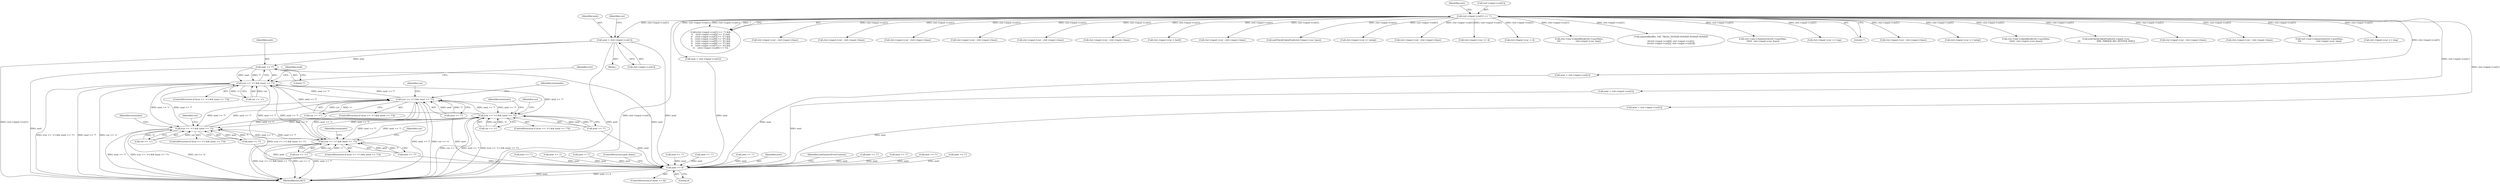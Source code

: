 digraph "0_Chrome_d0947db40187f4708c58e64cbd6013faf9eddeed_37@array" {
"1000549" [label="(Call,next = ctxt->input->cur[1])"];
"1001427" [label="(Call,ctxt->input->cur[1] == '!')"];
"1000613" [label="(Call,next == '?')"];
"1000609" [label="(Call,(cur == '<') && (next == '?'))"];
"1001310" [label="(Call,(cur == '<') && (next == '?'))"];
"1002118" [label="(Call,(cur == '<') && (next == '?'))"];
"1002509" [label="(Call,(cur == '<') && (next == '?'))"];
"1002720" [label="(Call,(cur == '<') && (next == '?'))"];
"1003193" [label="(Call,next == 0)"];
"1001427" [label="(Call,ctxt->input->cur[1] == '!')"];
"1003197" [label="(Identifier,xmlGenericErrorContext)"];
"1001426" [label="(Call,(ctxt->input->cur[1] == '!') &&\n\t\t    (ctxt->input->cur[2] == '[') &&\n\t\t    (ctxt->input->cur[3] == 'C') &&\n\t\t    (ctxt->input->cur[4] == 'D') &&\n\t\t    (ctxt->input->cur[5] == 'A') &&\n\t\t    (ctxt->input->cur[6] == 'T') &&\n\t\t    (ctxt->input->cur[7] == 'A') &&\n\t\t    (ctxt->input->cur[8] == '['))"];
"1002510" [label="(Call,cur == '<')"];
"1001441" [label="(Identifier,ctxt)"];
"1003423" [label="(MethodReturn,RET)"];
"1002685" [label="(Call,ctxt->input->cur - ctxt->input->base)"];
"1000615" [label="(Literal,'?')"];
"1002761" [label="(Identifier,cur)"];
"1002162" [label="(Call,next == '!')"];
"1000378" [label="(Call,ctxt->input->cur - ctxt->input->base)"];
"1001355" [label="(Call,next == '!')"];
"1002724" [label="(Call,next == '?')"];
"1002474" [label="(Call,ctxt->input->cur - ctxt->input->base)"];
"1000485" [label="(Block,)"];
"1000321" [label="(Call,ctxt->input->cur - ctxt->input->base)"];
"1002118" [label="(Call,(cur == '<') && (next == '?'))"];
"1000549" [label="(Call,next = ctxt->input->cur[1])"];
"1000551" [label="(Call,ctxt->input->cur[1])"];
"1002874" [label="(Call,ctxt->input->cur - ctxt->input->base)"];
"1002509" [label="(Call,(cur == '<') && (next == '?'))"];
"1002661" [label="(Call,ctxt->input->cur - ctxt->input->base)"];
"1001321" [label="(Identifier,terminate)"];
"1002719" [label="(ControlStructure,if ((cur == '<') && (next == '?')))"];
"1002402" [label="(Call,next == '!')"];
"1002122" [label="(Call,next == '?')"];
"1001521" [label="(Call,next == '!')"];
"1002764" [label="(Call,next == '!')"];
"1001576" [label="(Call,ctxt->input->cur > lastlt)"];
"1002059" [label="(Call,ctxt->input->cur - ctxt->input->base)"];
"1002119" [label="(Call,cur == '<')"];
"1002159" [label="(Identifier,cur)"];
"1001880" [label="(Call,xmlCheckCdataPush(ctxt->input->cur, base))"];
"1001298" [label="(Call,next == '/')"];
"1001659" [label="(Call,ctxt->input->cur >= lastgt)"];
"1003192" [label="(ControlStructure,if (next == 0))"];
"1002720" [label="(Call,(cur == '<') && (next == '?'))"];
"1001338" [label="(Call,next != '!')"];
"1003199" [label="(ControlStructure,goto done;)"];
"1000814" [label="(Identifier,ctxt)"];
"1001935" [label="(Call,ctxt->input->cur - ctxt->input->base)"];
"1001384" [label="(Call,ctxt->input->cur += 4)"];
"1002731" [label="(Identifier,terminate)"];
"1000619" [label="(Identifier,avail)"];
"1001398" [label="(Call,ctxt->input->cur -= 4)"];
"1002520" [label="(Identifier,terminate)"];
"1001314" [label="(Call,next == '?')"];
"1001831" [label="(Call,ctxt->sax->cdataBlock(ctxt->userData,\n\t\t\t\t                      ctxt->input->cur, tmp))"];
"1003389" [label="(Call,snprintf(buffer, 149, \"Bytes: 0x%02X 0x%02X 0x%02X 0x%02X\n\",\n\t\t\tctxt->input->cur[0], ctxt->input->cur[1],\n\t\t\tctxt->input->cur[2], ctxt->input->cur[3]))"];
"1002117" [label="(ControlStructure,if ((cur == '<') && (next == '?')))"];
"1002499" [label="(Call,next = ctxt->input->cur[1])"];
"1001309" [label="(ControlStructure,if ((cur == '<') && (next == '?')))"];
"1000613" [label="(Call,next == '?')"];
"1002108" [label="(Call,next = ctxt->input->cur[1])"];
"1000608" [label="(ControlStructure,if ((cur == '<') && (next == '?')))"];
"1002545" [label="(Identifier,cur)"];
"1000614" [label="(Identifier,next)"];
"1002607" [label="(Call,next == '!')"];
"1002006" [label="(Call,ctxt->sax->characters(ctxt->userData,\n \t\t\t\t\t\t  ctxt->input->cur, base))"];
"1001803" [label="(Call,ctxt->input->cur += tmp)"];
"1001274" [label="(Call,next = ctxt->input->cur[1])"];
"1001435" [label="(Literal,'!')"];
"1001310" [label="(Call,(cur == '<') && (next == '?'))"];
"1002129" [label="(Identifier,terminate)"];
"1000465" [label="(Call,ctxt->input->cur - ctxt->input->base)"];
"1000954" [label="(Call,ctxt->input->cur >= lastgt)"];
"1002508" [label="(ControlStructure,if ((cur == '<') && (next == '?')))"];
"1001311" [label="(Call,cur == '<')"];
"1002721" [label="(Call,cur == '<')"];
"1003193" [label="(Call,next == 0)"];
"1001987" [label="(Call,ctxt->sax->cdataBlock(ctxt->userData,\n\t\t\t\t\t\t  ctxt->input->cur, base))"];
"1002548" [label="(Call,next == '!')"];
"1001787" [label="(Call,xmlCheckCdataPush(ctxt->input->cur, \n\t\t\t                        XML_PARSER_BIG_BUFFER_SIZE))"];
"1000610" [label="(Call,cur == '<')"];
"1002513" [label="(Call,next == '?')"];
"1001428" [label="(Call,ctxt->input->cur[1])"];
"1002710" [label="(Call,next = ctxt->input->cur[1])"];
"1002083" [label="(Call,ctxt->input->cur - ctxt->input->base)"];
"1002226" [label="(Call,next == '!')"];
"1000550" [label="(Identifier,next)"];
"1002450" [label="(Call,ctxt->input->cur - ctxt->input->base)"];
"1000609" [label="(Call,(cur == '<') && (next == '?'))"];
"1001850" [label="(Call,ctxt->sax->characters(ctxt->userData,\n \t\t\t\t                      ctxt->input->cur, tmp))"];
"1000560" [label="(Identifier,cur)"];
"1001900" [label="(Call,ctxt->input->cur += tmp)"];
"1001336" [label="(Identifier,cur)"];
"1003195" [label="(Literal,0)"];
"1003194" [label="(Identifier,next)"];
"1000549" -> "1000485"  [label="AST: "];
"1000549" -> "1000551"  [label="CFG: "];
"1000550" -> "1000549"  [label="AST: "];
"1000551" -> "1000549"  [label="AST: "];
"1000560" -> "1000549"  [label="CFG: "];
"1000549" -> "1003423"  [label="DDG: next"];
"1000549" -> "1003423"  [label="DDG: ctxt->input->cur[1]"];
"1001427" -> "1000549"  [label="DDG: ctxt->input->cur[1]"];
"1000549" -> "1000613"  [label="DDG: next"];
"1000549" -> "1003193"  [label="DDG: next"];
"1001427" -> "1001426"  [label="AST: "];
"1001427" -> "1001435"  [label="CFG: "];
"1001428" -> "1001427"  [label="AST: "];
"1001435" -> "1001427"  [label="AST: "];
"1001441" -> "1001427"  [label="CFG: "];
"1001426" -> "1001427"  [label="CFG: "];
"1001427" -> "1003423"  [label="DDG: ctxt->input->cur[1]"];
"1001427" -> "1000321"  [label="DDG: ctxt->input->cur[1]"];
"1001427" -> "1000378"  [label="DDG: ctxt->input->cur[1]"];
"1001427" -> "1000465"  [label="DDG: ctxt->input->cur[1]"];
"1001427" -> "1000954"  [label="DDG: ctxt->input->cur[1]"];
"1001427" -> "1001274"  [label="DDG: ctxt->input->cur[1]"];
"1001427" -> "1001384"  [label="DDG: ctxt->input->cur[1]"];
"1001427" -> "1001398"  [label="DDG: ctxt->input->cur[1]"];
"1001427" -> "1001426"  [label="DDG: ctxt->input->cur[1]"];
"1001427" -> "1001426"  [label="DDG: '!'"];
"1001427" -> "1001576"  [label="DDG: ctxt->input->cur[1]"];
"1001427" -> "1001659"  [label="DDG: ctxt->input->cur[1]"];
"1001427" -> "1001787"  [label="DDG: ctxt->input->cur[1]"];
"1001427" -> "1001803"  [label="DDG: ctxt->input->cur[1]"];
"1001427" -> "1001831"  [label="DDG: ctxt->input->cur[1]"];
"1001427" -> "1001850"  [label="DDG: ctxt->input->cur[1]"];
"1001427" -> "1001880"  [label="DDG: ctxt->input->cur[1]"];
"1001427" -> "1001900"  [label="DDG: ctxt->input->cur[1]"];
"1001427" -> "1001935"  [label="DDG: ctxt->input->cur[1]"];
"1001427" -> "1001987"  [label="DDG: ctxt->input->cur[1]"];
"1001427" -> "1002006"  [label="DDG: ctxt->input->cur[1]"];
"1001427" -> "1002059"  [label="DDG: ctxt->input->cur[1]"];
"1001427" -> "1002083"  [label="DDG: ctxt->input->cur[1]"];
"1001427" -> "1002108"  [label="DDG: ctxt->input->cur[1]"];
"1001427" -> "1002450"  [label="DDG: ctxt->input->cur[1]"];
"1001427" -> "1002474"  [label="DDG: ctxt->input->cur[1]"];
"1001427" -> "1002499"  [label="DDG: ctxt->input->cur[1]"];
"1001427" -> "1002661"  [label="DDG: ctxt->input->cur[1]"];
"1001427" -> "1002685"  [label="DDG: ctxt->input->cur[1]"];
"1001427" -> "1002710"  [label="DDG: ctxt->input->cur[1]"];
"1001427" -> "1002874"  [label="DDG: ctxt->input->cur[1]"];
"1001427" -> "1003389"  [label="DDG: ctxt->input->cur[1]"];
"1000613" -> "1000609"  [label="AST: "];
"1000613" -> "1000615"  [label="CFG: "];
"1000614" -> "1000613"  [label="AST: "];
"1000615" -> "1000613"  [label="AST: "];
"1000609" -> "1000613"  [label="CFG: "];
"1000613" -> "1003423"  [label="DDG: next"];
"1000613" -> "1000609"  [label="DDG: next"];
"1000613" -> "1000609"  [label="DDG: '?'"];
"1000613" -> "1003193"  [label="DDG: next"];
"1000609" -> "1000608"  [label="AST: "];
"1000609" -> "1000610"  [label="CFG: "];
"1000610" -> "1000609"  [label="AST: "];
"1000619" -> "1000609"  [label="CFG: "];
"1000814" -> "1000609"  [label="CFG: "];
"1000609" -> "1003423"  [label="DDG: next == '?'"];
"1000609" -> "1003423"  [label="DDG: cur == '<'"];
"1000609" -> "1003423"  [label="DDG: (cur == '<') && (next == '?')"];
"1000610" -> "1000609"  [label="DDG: cur"];
"1000610" -> "1000609"  [label="DDG: '<'"];
"1002118" -> "1000609"  [label="DDG: next == '?'"];
"1002720" -> "1000609"  [label="DDG: next == '?'"];
"1001310" -> "1000609"  [label="DDG: next == '?'"];
"1002509" -> "1000609"  [label="DDG: next == '?'"];
"1000609" -> "1001310"  [label="DDG: next == '?'"];
"1000609" -> "1002118"  [label="DDG: next == '?'"];
"1000609" -> "1002509"  [label="DDG: next == '?'"];
"1000609" -> "1002720"  [label="DDG: next == '?'"];
"1001310" -> "1001309"  [label="AST: "];
"1001310" -> "1001311"  [label="CFG: "];
"1001310" -> "1001314"  [label="CFG: "];
"1001311" -> "1001310"  [label="AST: "];
"1001314" -> "1001310"  [label="AST: "];
"1001321" -> "1001310"  [label="CFG: "];
"1001336" -> "1001310"  [label="CFG: "];
"1001310" -> "1003423"  [label="DDG: cur == '<'"];
"1001310" -> "1003423"  [label="DDG: (cur == '<') && (next == '?')"];
"1001310" -> "1003423"  [label="DDG: next == '?'"];
"1001311" -> "1001310"  [label="DDG: cur"];
"1001311" -> "1001310"  [label="DDG: '<'"];
"1001314" -> "1001310"  [label="DDG: next"];
"1001314" -> "1001310"  [label="DDG: '?'"];
"1002118" -> "1001310"  [label="DDG: next == '?'"];
"1002720" -> "1001310"  [label="DDG: next == '?'"];
"1002509" -> "1001310"  [label="DDG: next == '?'"];
"1001310" -> "1002118"  [label="DDG: next == '?'"];
"1001310" -> "1002509"  [label="DDG: next == '?'"];
"1001310" -> "1002720"  [label="DDG: next == '?'"];
"1002118" -> "1002117"  [label="AST: "];
"1002118" -> "1002119"  [label="CFG: "];
"1002118" -> "1002122"  [label="CFG: "];
"1002119" -> "1002118"  [label="AST: "];
"1002122" -> "1002118"  [label="AST: "];
"1002129" -> "1002118"  [label="CFG: "];
"1002159" -> "1002118"  [label="CFG: "];
"1002118" -> "1003423"  [label="DDG: next == '?'"];
"1002118" -> "1003423"  [label="DDG: (cur == '<') && (next == '?')"];
"1002118" -> "1003423"  [label="DDG: cur == '<'"];
"1002119" -> "1002118"  [label="DDG: cur"];
"1002119" -> "1002118"  [label="DDG: '<'"];
"1002122" -> "1002118"  [label="DDG: next"];
"1002122" -> "1002118"  [label="DDG: '?'"];
"1002720" -> "1002118"  [label="DDG: next == '?'"];
"1002509" -> "1002118"  [label="DDG: next == '?'"];
"1002118" -> "1002509"  [label="DDG: next == '?'"];
"1002118" -> "1002720"  [label="DDG: next == '?'"];
"1002509" -> "1002508"  [label="AST: "];
"1002509" -> "1002510"  [label="CFG: "];
"1002509" -> "1002513"  [label="CFG: "];
"1002510" -> "1002509"  [label="AST: "];
"1002513" -> "1002509"  [label="AST: "];
"1002520" -> "1002509"  [label="CFG: "];
"1002545" -> "1002509"  [label="CFG: "];
"1002509" -> "1003423"  [label="DDG: cur == '<'"];
"1002509" -> "1003423"  [label="DDG: (cur == '<') && (next == '?')"];
"1002509" -> "1003423"  [label="DDG: next == '?'"];
"1002510" -> "1002509"  [label="DDG: cur"];
"1002510" -> "1002509"  [label="DDG: '<'"];
"1002513" -> "1002509"  [label="DDG: next"];
"1002513" -> "1002509"  [label="DDG: '?'"];
"1002720" -> "1002509"  [label="DDG: next == '?'"];
"1002509" -> "1002720"  [label="DDG: next == '?'"];
"1002720" -> "1002719"  [label="AST: "];
"1002720" -> "1002721"  [label="CFG: "];
"1002720" -> "1002724"  [label="CFG: "];
"1002721" -> "1002720"  [label="AST: "];
"1002724" -> "1002720"  [label="AST: "];
"1002731" -> "1002720"  [label="CFG: "];
"1002761" -> "1002720"  [label="CFG: "];
"1002720" -> "1003423"  [label="DDG: next == '?'"];
"1002720" -> "1003423"  [label="DDG: (cur == '<') && (next == '?')"];
"1002720" -> "1003423"  [label="DDG: cur == '<'"];
"1002721" -> "1002720"  [label="DDG: cur"];
"1002721" -> "1002720"  [label="DDG: '<'"];
"1002724" -> "1002720"  [label="DDG: next"];
"1002724" -> "1002720"  [label="DDG: '?'"];
"1003193" -> "1003192"  [label="AST: "];
"1003193" -> "1003195"  [label="CFG: "];
"1003194" -> "1003193"  [label="AST: "];
"1003195" -> "1003193"  [label="AST: "];
"1003197" -> "1003193"  [label="CFG: "];
"1003199" -> "1003193"  [label="CFG: "];
"1003193" -> "1003423"  [label="DDG: next == 0"];
"1003193" -> "1003423"  [label="DDG: next"];
"1001274" -> "1003193"  [label="DDG: next"];
"1002402" -> "1003193"  [label="DDG: next"];
"1001298" -> "1003193"  [label="DDG: next"];
"1002710" -> "1003193"  [label="DDG: next"];
"1001521" -> "1003193"  [label="DDG: next"];
"1002548" -> "1003193"  [label="DDG: next"];
"1002499" -> "1003193"  [label="DDG: next"];
"1002607" -> "1003193"  [label="DDG: next"];
"1001355" -> "1003193"  [label="DDG: next"];
"1001338" -> "1003193"  [label="DDG: next"];
"1002108" -> "1003193"  [label="DDG: next"];
"1002162" -> "1003193"  [label="DDG: next"];
"1002226" -> "1003193"  [label="DDG: next"];
"1002724" -> "1003193"  [label="DDG: next"];
"1002513" -> "1003193"  [label="DDG: next"];
"1001314" -> "1003193"  [label="DDG: next"];
"1002764" -> "1003193"  [label="DDG: next"];
"1002122" -> "1003193"  [label="DDG: next"];
}
